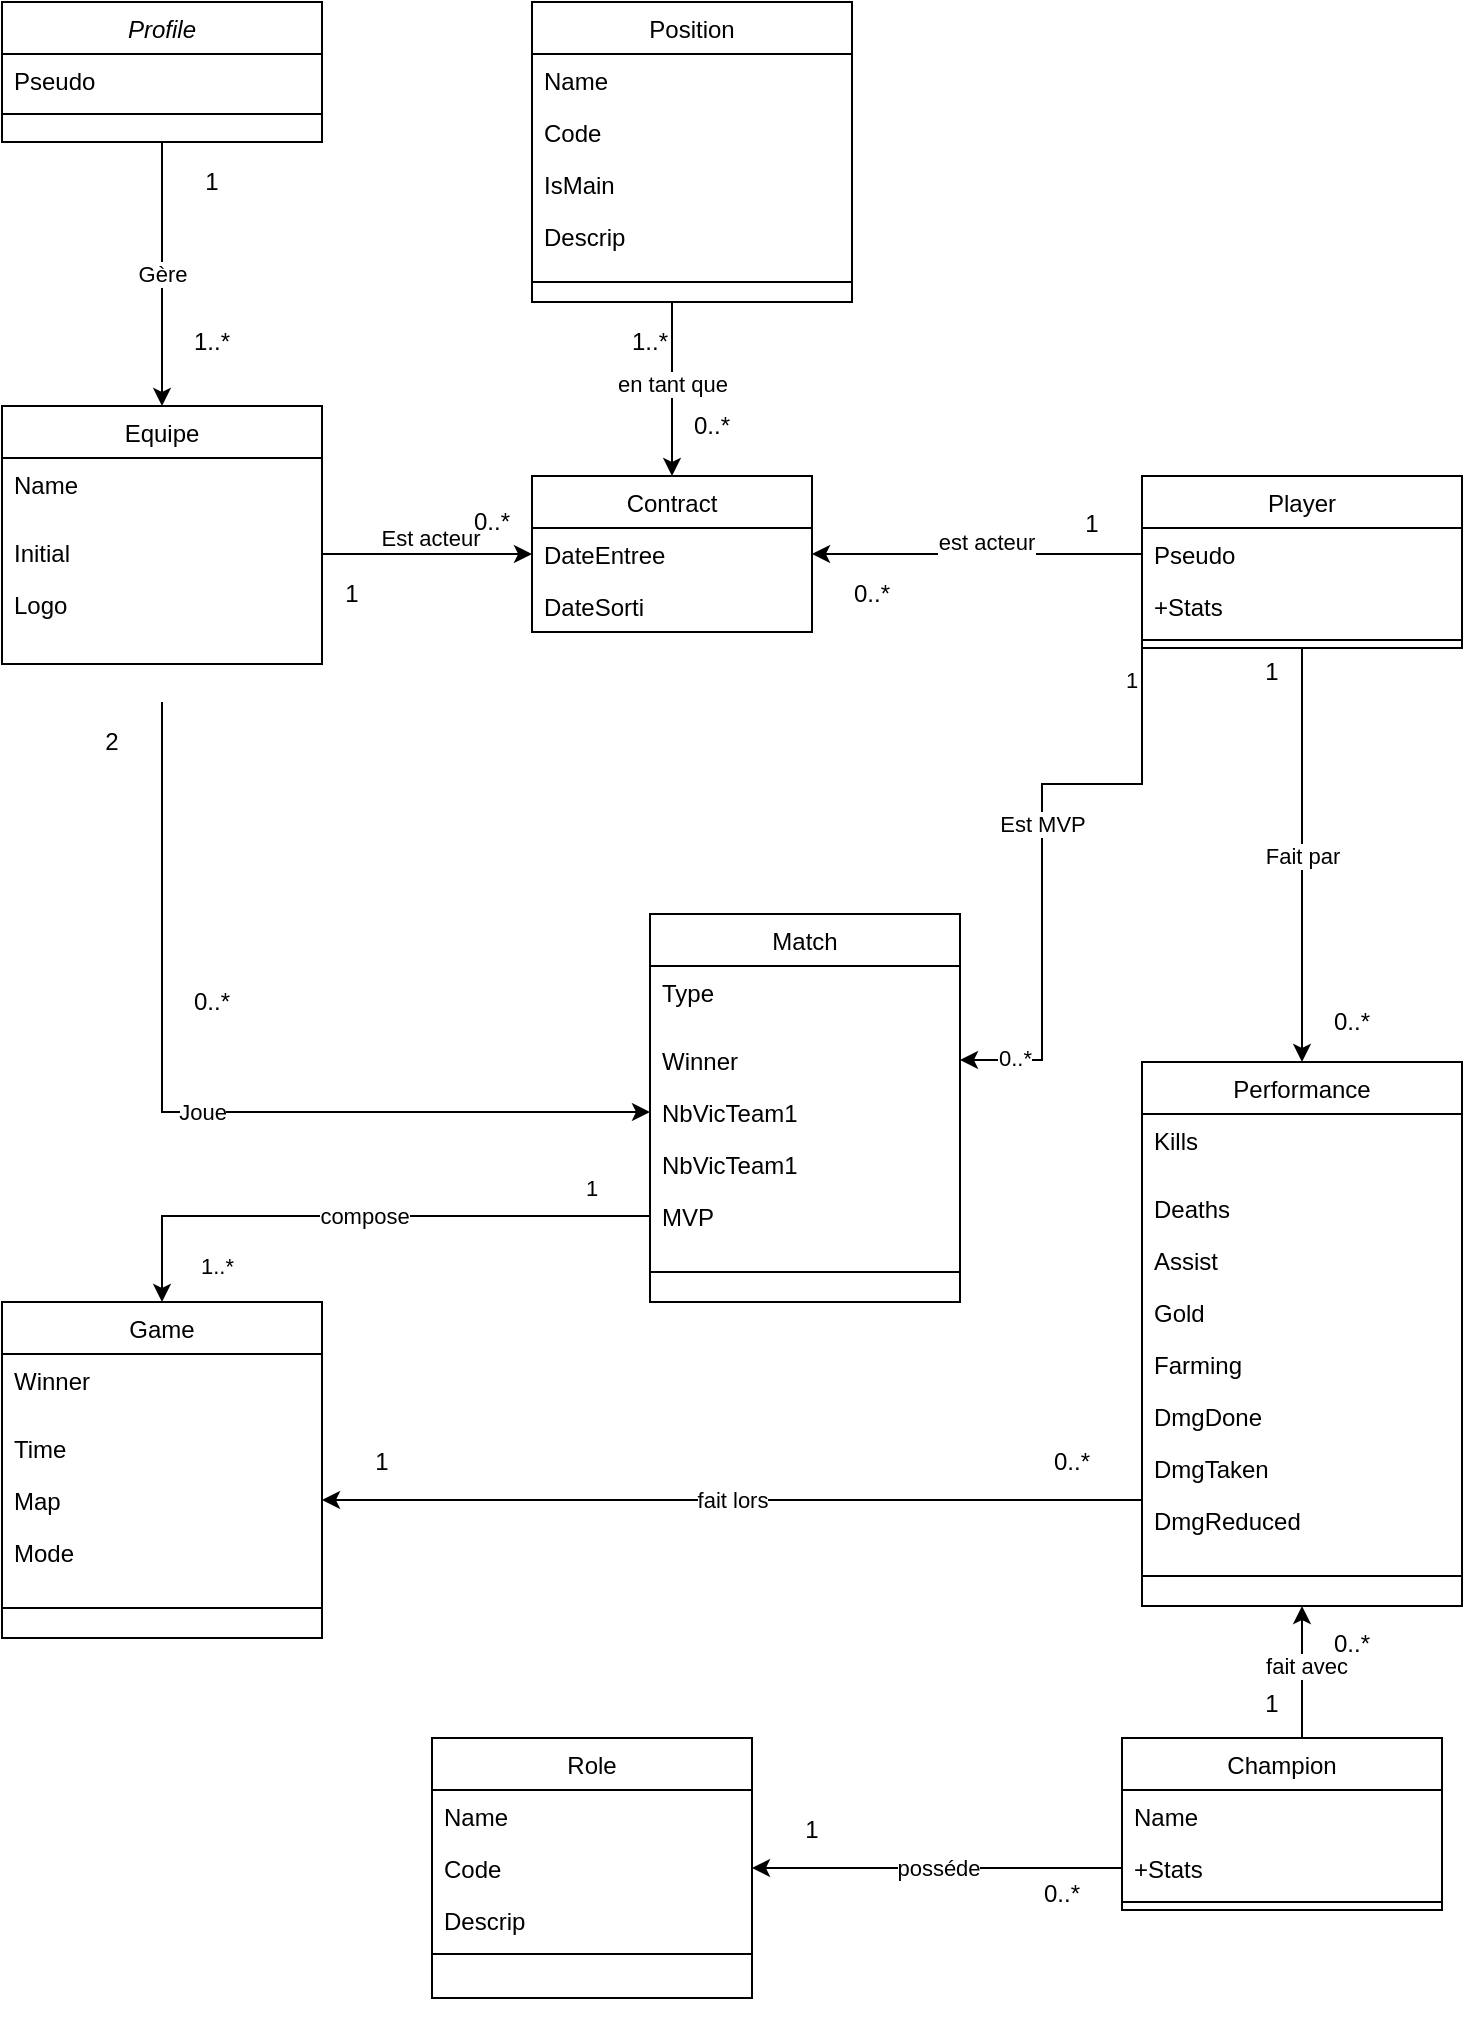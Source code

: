 <mxfile version="15.4.0" type="device"><diagram id="C5RBs43oDa-KdzZeNtuy" name="FirstIdea"><mxGraphModel dx="1022" dy="537" grid="1" gridSize="10" guides="1" tooltips="1" connect="1" arrows="1" fold="1" page="1" pageScale="1" pageWidth="827" pageHeight="1169" math="0" shadow="0"><root><mxCell id="WIyWlLk6GJQsqaUBKTNV-0"/><mxCell id="WIyWlLk6GJQsqaUBKTNV-1" parent="WIyWlLk6GJQsqaUBKTNV-0"/><mxCell id="zkfFHV4jXpPFQw0GAbJ--0" value="Profile" style="swimlane;fontStyle=2;align=center;verticalAlign=top;childLayout=stackLayout;horizontal=1;startSize=26;horizontalStack=0;resizeParent=1;resizeLast=0;collapsible=1;marginBottom=0;rounded=0;shadow=0;strokeWidth=1;" parent="WIyWlLk6GJQsqaUBKTNV-1" vertex="1"><mxGeometry x="70" y="39" width="160" height="70" as="geometry"><mxRectangle x="230" y="140" width="160" height="26" as="alternateBounds"/></mxGeometry></mxCell><mxCell id="zkfFHV4jXpPFQw0GAbJ--1" value="Pseudo" style="text;align=left;verticalAlign=top;spacingLeft=4;spacingRight=4;overflow=hidden;rotatable=0;points=[[0,0.5],[1,0.5]];portConstraint=eastwest;" parent="zkfFHV4jXpPFQw0GAbJ--0" vertex="1"><mxGeometry y="26" width="160" height="26" as="geometry"/></mxCell><mxCell id="zkfFHV4jXpPFQw0GAbJ--4" value="" style="line;html=1;strokeWidth=1;align=left;verticalAlign=middle;spacingTop=-1;spacingLeft=3;spacingRight=3;rotatable=0;labelPosition=right;points=[];portConstraint=eastwest;" parent="zkfFHV4jXpPFQw0GAbJ--0" vertex="1"><mxGeometry y="52" width="160" height="8" as="geometry"/></mxCell><mxCell id="zkfFHV4jXpPFQw0GAbJ--6" value="Champion" style="swimlane;fontStyle=0;align=center;verticalAlign=top;childLayout=stackLayout;horizontal=1;startSize=26;horizontalStack=0;resizeParent=1;resizeLast=0;collapsible=1;marginBottom=0;rounded=0;shadow=0;strokeWidth=1;" parent="WIyWlLk6GJQsqaUBKTNV-1" vertex="1"><mxGeometry x="630" y="907" width="160" height="86" as="geometry"><mxRectangle x="130" y="380" width="160" height="26" as="alternateBounds"/></mxGeometry></mxCell><mxCell id="zkfFHV4jXpPFQw0GAbJ--7" value="Name" style="text;align=left;verticalAlign=top;spacingLeft=4;spacingRight=4;overflow=hidden;rotatable=0;points=[[0,0.5],[1,0.5]];portConstraint=eastwest;" parent="zkfFHV4jXpPFQw0GAbJ--6" vertex="1"><mxGeometry y="26" width="160" height="26" as="geometry"/></mxCell><mxCell id="eixkVbqohiWJV-b5N0fh-57" value="+Stats" style="text;align=left;verticalAlign=top;spacingLeft=4;spacingRight=4;overflow=hidden;rotatable=0;points=[[0,0.5],[1,0.5]];portConstraint=eastwest;rounded=0;shadow=0;html=0;" parent="zkfFHV4jXpPFQw0GAbJ--6" vertex="1"><mxGeometry y="52" width="160" height="26" as="geometry"/></mxCell><mxCell id="zkfFHV4jXpPFQw0GAbJ--9" value="" style="line;html=1;strokeWidth=1;align=left;verticalAlign=middle;spacingTop=-1;spacingLeft=3;spacingRight=3;rotatable=0;labelPosition=right;points=[];portConstraint=eastwest;" parent="zkfFHV4jXpPFQw0GAbJ--6" vertex="1"><mxGeometry y="78" width="160" height="8" as="geometry"/></mxCell><mxCell id="zkfFHV4jXpPFQw0GAbJ--13" value="Player" style="swimlane;fontStyle=0;align=center;verticalAlign=top;childLayout=stackLayout;horizontal=1;startSize=26;horizontalStack=0;resizeParent=1;resizeLast=0;collapsible=1;marginBottom=0;rounded=0;shadow=0;strokeWidth=1;" parent="WIyWlLk6GJQsqaUBKTNV-1" vertex="1"><mxGeometry x="640" y="276" width="160" height="86" as="geometry"><mxRectangle x="340" y="380" width="170" height="26" as="alternateBounds"/></mxGeometry></mxCell><mxCell id="zkfFHV4jXpPFQw0GAbJ--14" value="Pseudo" style="text;align=left;verticalAlign=top;spacingLeft=4;spacingRight=4;overflow=hidden;rotatable=0;points=[[0,0.5],[1,0.5]];portConstraint=eastwest;" parent="zkfFHV4jXpPFQw0GAbJ--13" vertex="1"><mxGeometry y="26" width="160" height="26" as="geometry"/></mxCell><mxCell id="eixkVbqohiWJV-b5N0fh-58" value="+Stats" style="text;align=left;verticalAlign=top;spacingLeft=4;spacingRight=4;overflow=hidden;rotatable=0;points=[[0,0.5],[1,0.5]];portConstraint=eastwest;rounded=0;shadow=0;html=0;" parent="zkfFHV4jXpPFQw0GAbJ--13" vertex="1"><mxGeometry y="52" width="160" height="26" as="geometry"/></mxCell><mxCell id="zkfFHV4jXpPFQw0GAbJ--15" value="" style="line;html=1;strokeWidth=1;align=left;verticalAlign=middle;spacingTop=-1;spacingLeft=3;spacingRight=3;rotatable=0;labelPosition=right;points=[];portConstraint=eastwest;" parent="zkfFHV4jXpPFQw0GAbJ--13" vertex="1"><mxGeometry y="78" width="160" height="8" as="geometry"/></mxCell><mxCell id="zkfFHV4jXpPFQw0GAbJ--17" value="Role" style="swimlane;fontStyle=0;align=center;verticalAlign=top;childLayout=stackLayout;horizontal=1;startSize=26;horizontalStack=0;resizeParent=1;resizeLast=0;collapsible=1;marginBottom=0;rounded=0;shadow=0;strokeWidth=1;" parent="WIyWlLk6GJQsqaUBKTNV-1" vertex="1"><mxGeometry x="285" y="907" width="160" height="130" as="geometry"><mxRectangle x="550" y="140" width="160" height="26" as="alternateBounds"/></mxGeometry></mxCell><mxCell id="zkfFHV4jXpPFQw0GAbJ--18" value="Name" style="text;align=left;verticalAlign=top;spacingLeft=4;spacingRight=4;overflow=hidden;rotatable=0;points=[[0,0.5],[1,0.5]];portConstraint=eastwest;" parent="zkfFHV4jXpPFQw0GAbJ--17" vertex="1"><mxGeometry y="26" width="160" height="26" as="geometry"/></mxCell><mxCell id="zkfFHV4jXpPFQw0GAbJ--19" value="Code" style="text;align=left;verticalAlign=top;spacingLeft=4;spacingRight=4;overflow=hidden;rotatable=0;points=[[0,0.5],[1,0.5]];portConstraint=eastwest;rounded=0;shadow=0;html=0;" parent="zkfFHV4jXpPFQw0GAbJ--17" vertex="1"><mxGeometry y="52" width="160" height="26" as="geometry"/></mxCell><mxCell id="zkfFHV4jXpPFQw0GAbJ--20" value="Descrip" style="text;align=left;verticalAlign=top;spacingLeft=4;spacingRight=4;overflow=hidden;rotatable=0;points=[[0,0.5],[1,0.5]];portConstraint=eastwest;rounded=0;shadow=0;html=0;" parent="zkfFHV4jXpPFQw0GAbJ--17" vertex="1"><mxGeometry y="78" width="160" height="26" as="geometry"/></mxCell><mxCell id="zkfFHV4jXpPFQw0GAbJ--23" value="" style="line;html=1;strokeWidth=1;align=left;verticalAlign=middle;spacingTop=-1;spacingLeft=3;spacingRight=3;rotatable=0;labelPosition=right;points=[];portConstraint=eastwest;" parent="zkfFHV4jXpPFQw0GAbJ--17" vertex="1"><mxGeometry y="104" width="160" height="8" as="geometry"/></mxCell><mxCell id="eixkVbqohiWJV-b5N0fh-0" value="Equipe" style="swimlane;fontStyle=0;align=center;verticalAlign=top;childLayout=stackLayout;horizontal=1;startSize=26;horizontalStack=0;resizeParent=1;resizeLast=0;collapsible=1;marginBottom=0;rounded=0;shadow=0;strokeWidth=1;" parent="WIyWlLk6GJQsqaUBKTNV-1" vertex="1"><mxGeometry x="70" y="241" width="160" height="129" as="geometry"><mxRectangle x="130" y="380" width="160" height="26" as="alternateBounds"/></mxGeometry></mxCell><mxCell id="eixkVbqohiWJV-b5N0fh-1" value="Name&#10;" style="text;align=left;verticalAlign=top;spacingLeft=4;spacingRight=4;overflow=hidden;rotatable=0;points=[[0,0.5],[1,0.5]];portConstraint=eastwest;" parent="eixkVbqohiWJV-b5N0fh-0" vertex="1"><mxGeometry y="26" width="160" height="34" as="geometry"/></mxCell><mxCell id="eixkVbqohiWJV-b5N0fh-3" value="Initial" style="text;align=left;verticalAlign=top;spacingLeft=4;spacingRight=4;overflow=hidden;rotatable=0;points=[[0,0.5],[1,0.5]];portConstraint=eastwest;rounded=0;shadow=0;html=0;" parent="eixkVbqohiWJV-b5N0fh-0" vertex="1"><mxGeometry y="60" width="160" height="26" as="geometry"/></mxCell><mxCell id="eixkVbqohiWJV-b5N0fh-47" value="Logo" style="text;align=left;verticalAlign=top;spacingLeft=4;spacingRight=4;overflow=hidden;rotatable=0;points=[[0,0.5],[1,0.5]];portConstraint=eastwest;rounded=0;shadow=0;html=0;" parent="eixkVbqohiWJV-b5N0fh-0" vertex="1"><mxGeometry y="86" width="160" height="26" as="geometry"/></mxCell><mxCell id="eixkVbqohiWJV-b5N0fh-13" value="Position" style="swimlane;fontStyle=0;align=center;verticalAlign=top;childLayout=stackLayout;horizontal=1;startSize=26;horizontalStack=0;resizeParent=1;resizeLast=0;collapsible=1;marginBottom=0;rounded=0;shadow=0;strokeWidth=1;" parent="WIyWlLk6GJQsqaUBKTNV-1" vertex="1"><mxGeometry x="335" y="39" width="160" height="150" as="geometry"><mxRectangle x="550" y="140" width="160" height="26" as="alternateBounds"/></mxGeometry></mxCell><mxCell id="eixkVbqohiWJV-b5N0fh-14" value="Name" style="text;align=left;verticalAlign=top;spacingLeft=4;spacingRight=4;overflow=hidden;rotatable=0;points=[[0,0.5],[1,0.5]];portConstraint=eastwest;" parent="eixkVbqohiWJV-b5N0fh-13" vertex="1"><mxGeometry y="26" width="160" height="26" as="geometry"/></mxCell><mxCell id="eixkVbqohiWJV-b5N0fh-15" value="Code" style="text;align=left;verticalAlign=top;spacingLeft=4;spacingRight=4;overflow=hidden;rotatable=0;points=[[0,0.5],[1,0.5]];portConstraint=eastwest;rounded=0;shadow=0;html=0;" parent="eixkVbqohiWJV-b5N0fh-13" vertex="1"><mxGeometry y="52" width="160" height="26" as="geometry"/></mxCell><mxCell id="eixkVbqohiWJV-b5N0fh-18" value="IsMain&#10;" style="text;align=left;verticalAlign=top;spacingLeft=4;spacingRight=4;overflow=hidden;rotatable=0;points=[[0,0.5],[1,0.5]];portConstraint=eastwest;rounded=0;shadow=0;html=0;" parent="eixkVbqohiWJV-b5N0fh-13" vertex="1"><mxGeometry y="78" width="160" height="26" as="geometry"/></mxCell><mxCell id="eixkVbqohiWJV-b5N0fh-16" value="Descrip" style="text;align=left;verticalAlign=top;spacingLeft=4;spacingRight=4;overflow=hidden;rotatable=0;points=[[0,0.5],[1,0.5]];portConstraint=eastwest;rounded=0;shadow=0;html=0;" parent="eixkVbqohiWJV-b5N0fh-13" vertex="1"><mxGeometry y="104" width="160" height="26" as="geometry"/></mxCell><mxCell id="eixkVbqohiWJV-b5N0fh-17" value="" style="line;html=1;strokeWidth=1;align=left;verticalAlign=middle;spacingTop=-1;spacingLeft=3;spacingRight=3;rotatable=0;labelPosition=right;points=[];portConstraint=eastwest;" parent="eixkVbqohiWJV-b5N0fh-13" vertex="1"><mxGeometry y="130" width="160" height="20" as="geometry"/></mxCell><mxCell id="eixkVbqohiWJV-b5N0fh-19" value="Game" style="swimlane;fontStyle=0;align=center;verticalAlign=top;childLayout=stackLayout;horizontal=1;startSize=26;horizontalStack=0;resizeParent=1;resizeLast=0;collapsible=1;marginBottom=0;rounded=0;shadow=0;strokeWidth=1;" parent="WIyWlLk6GJQsqaUBKTNV-1" vertex="1"><mxGeometry x="70" y="689" width="160" height="168" as="geometry"><mxRectangle x="130" y="380" width="160" height="26" as="alternateBounds"/></mxGeometry></mxCell><mxCell id="eixkVbqohiWJV-b5N0fh-20" value="Winner" style="text;align=left;verticalAlign=top;spacingLeft=4;spacingRight=4;overflow=hidden;rotatable=0;points=[[0,0.5],[1,0.5]];portConstraint=eastwest;" parent="eixkVbqohiWJV-b5N0fh-19" vertex="1"><mxGeometry y="26" width="160" height="34" as="geometry"/></mxCell><mxCell id="eixkVbqohiWJV-b5N0fh-21" value="Time" style="text;align=left;verticalAlign=top;spacingLeft=4;spacingRight=4;overflow=hidden;rotatable=0;points=[[0,0.5],[1,0.5]];portConstraint=eastwest;rounded=0;shadow=0;html=0;" parent="eixkVbqohiWJV-b5N0fh-19" vertex="1"><mxGeometry y="60" width="160" height="26" as="geometry"/></mxCell><mxCell id="eixkVbqohiWJV-b5N0fh-52" value="Map" style="text;align=left;verticalAlign=top;spacingLeft=4;spacingRight=4;overflow=hidden;rotatable=0;points=[[0,0.5],[1,0.5]];portConstraint=eastwest;rounded=0;shadow=0;html=0;" parent="eixkVbqohiWJV-b5N0fh-19" vertex="1"><mxGeometry y="86" width="160" height="26" as="geometry"/></mxCell><mxCell id="eixkVbqohiWJV-b5N0fh-53" value="Mode" style="text;align=left;verticalAlign=top;spacingLeft=4;spacingRight=4;overflow=hidden;rotatable=0;points=[[0,0.5],[1,0.5]];portConstraint=eastwest;rounded=0;shadow=0;html=0;" parent="eixkVbqohiWJV-b5N0fh-19" vertex="1"><mxGeometry y="112" width="160" height="26" as="geometry"/></mxCell><mxCell id="eixkVbqohiWJV-b5N0fh-22" value="" style="line;html=1;strokeWidth=1;align=left;verticalAlign=middle;spacingTop=-1;spacingLeft=3;spacingRight=3;rotatable=0;labelPosition=right;points=[];portConstraint=eastwest;" parent="eixkVbqohiWJV-b5N0fh-19" vertex="1"><mxGeometry y="138" width="160" height="30" as="geometry"/></mxCell><mxCell id="eixkVbqohiWJV-b5N0fh-26" value="Performance" style="swimlane;fontStyle=0;align=center;verticalAlign=top;childLayout=stackLayout;horizontal=1;startSize=26;horizontalStack=0;resizeParent=1;resizeLast=0;collapsible=1;marginBottom=0;rounded=0;shadow=0;strokeWidth=1;" parent="WIyWlLk6GJQsqaUBKTNV-1" vertex="1"><mxGeometry x="640" y="569" width="160" height="272" as="geometry"><mxRectangle x="130" y="380" width="160" height="26" as="alternateBounds"/></mxGeometry></mxCell><mxCell id="eixkVbqohiWJV-b5N0fh-27" value="Kills" style="text;align=left;verticalAlign=top;spacingLeft=4;spacingRight=4;overflow=hidden;rotatable=0;points=[[0,0.5],[1,0.5]];portConstraint=eastwest;" parent="eixkVbqohiWJV-b5N0fh-26" vertex="1"><mxGeometry y="26" width="160" height="34" as="geometry"/></mxCell><mxCell id="eixkVbqohiWJV-b5N0fh-28" value="Deaths" style="text;align=left;verticalAlign=top;spacingLeft=4;spacingRight=4;overflow=hidden;rotatable=0;points=[[0,0.5],[1,0.5]];portConstraint=eastwest;rounded=0;shadow=0;html=0;" parent="eixkVbqohiWJV-b5N0fh-26" vertex="1"><mxGeometry y="60" width="160" height="26" as="geometry"/></mxCell><mxCell id="eixkVbqohiWJV-b5N0fh-49" value="Assist" style="text;align=left;verticalAlign=top;spacingLeft=4;spacingRight=4;overflow=hidden;rotatable=0;points=[[0,0.5],[1,0.5]];portConstraint=eastwest;rounded=0;shadow=0;html=0;" parent="eixkVbqohiWJV-b5N0fh-26" vertex="1"><mxGeometry y="86" width="160" height="26" as="geometry"/></mxCell><mxCell id="eixkVbqohiWJV-b5N0fh-50" value="Gold" style="text;align=left;verticalAlign=top;spacingLeft=4;spacingRight=4;overflow=hidden;rotatable=0;points=[[0,0.5],[1,0.5]];portConstraint=eastwest;rounded=0;shadow=0;html=0;" parent="eixkVbqohiWJV-b5N0fh-26" vertex="1"><mxGeometry y="112" width="160" height="26" as="geometry"/></mxCell><mxCell id="eixkVbqohiWJV-b5N0fh-51" value="Farming" style="text;align=left;verticalAlign=top;spacingLeft=4;spacingRight=4;overflow=hidden;rotatable=0;points=[[0,0.5],[1,0.5]];portConstraint=eastwest;rounded=0;shadow=0;html=0;" parent="eixkVbqohiWJV-b5N0fh-26" vertex="1"><mxGeometry y="138" width="160" height="26" as="geometry"/></mxCell><mxCell id="eixkVbqohiWJV-b5N0fh-54" value="DmgDone" style="text;align=left;verticalAlign=top;spacingLeft=4;spacingRight=4;overflow=hidden;rotatable=0;points=[[0,0.5],[1,0.5]];portConstraint=eastwest;rounded=0;shadow=0;html=0;" parent="eixkVbqohiWJV-b5N0fh-26" vertex="1"><mxGeometry y="164" width="160" height="26" as="geometry"/></mxCell><mxCell id="eixkVbqohiWJV-b5N0fh-55" value="DmgTaken" style="text;align=left;verticalAlign=top;spacingLeft=4;spacingRight=4;overflow=hidden;rotatable=0;points=[[0,0.5],[1,0.5]];portConstraint=eastwest;rounded=0;shadow=0;html=0;" parent="eixkVbqohiWJV-b5N0fh-26" vertex="1"><mxGeometry y="190" width="160" height="26" as="geometry"/></mxCell><mxCell id="eixkVbqohiWJV-b5N0fh-56" value="DmgReduced&#10;" style="text;align=left;verticalAlign=top;spacingLeft=4;spacingRight=4;overflow=hidden;rotatable=0;points=[[0,0.5],[1,0.5]];portConstraint=eastwest;rounded=0;shadow=0;html=0;" parent="eixkVbqohiWJV-b5N0fh-26" vertex="1"><mxGeometry y="216" width="160" height="26" as="geometry"/></mxCell><mxCell id="eixkVbqohiWJV-b5N0fh-29" value="" style="line;html=1;strokeWidth=1;align=left;verticalAlign=middle;spacingTop=-1;spacingLeft=3;spacingRight=3;rotatable=0;labelPosition=right;points=[];portConstraint=eastwest;" parent="eixkVbqohiWJV-b5N0fh-26" vertex="1"><mxGeometry y="242" width="160" height="30" as="geometry"/></mxCell><mxCell id="eixkVbqohiWJV-b5N0fh-74" value="Contract" style="swimlane;fontStyle=0;childLayout=stackLayout;horizontal=1;startSize=26;fillColor=none;horizontalStack=0;resizeParent=1;resizeParentMax=0;resizeLast=0;collapsible=1;marginBottom=0;" parent="WIyWlLk6GJQsqaUBKTNV-1" vertex="1"><mxGeometry x="335" y="276" width="140" height="78" as="geometry"/></mxCell><mxCell id="eixkVbqohiWJV-b5N0fh-75" value="DateEntree" style="text;strokeColor=none;fillColor=none;align=left;verticalAlign=top;spacingLeft=4;spacingRight=4;overflow=hidden;rotatable=0;points=[[0,0.5],[1,0.5]];portConstraint=eastwest;" parent="eixkVbqohiWJV-b5N0fh-74" vertex="1"><mxGeometry y="26" width="140" height="26" as="geometry"/></mxCell><mxCell id="eixkVbqohiWJV-b5N0fh-77" value="DateSorti" style="text;strokeColor=none;fillColor=none;align=left;verticalAlign=top;spacingLeft=4;spacingRight=4;overflow=hidden;rotatable=0;points=[[0,0.5],[1,0.5]];portConstraint=eastwest;" parent="eixkVbqohiWJV-b5N0fh-74" vertex="1"><mxGeometry y="52" width="140" height="26" as="geometry"/></mxCell><mxCell id="eixkVbqohiWJV-b5N0fh-92" value="" style="group" parent="WIyWlLk6GJQsqaUBKTNV-1" vertex="1" connectable="0"><mxGeometry x="635" y="850" width="125" height="20" as="geometry"/></mxCell><mxCell id="eixkVbqohiWJV-b5N0fh-66" value="0..*" style="text;html=1;strokeColor=none;fillColor=none;align=center;verticalAlign=middle;whiteSpace=wrap;rounded=0;" parent="eixkVbqohiWJV-b5N0fh-92" vertex="1"><mxGeometry x="95" width="30" height="20" as="geometry"/></mxCell><mxCell id="eixkVbqohiWJV-b5N0fh-96" value="" style="group" parent="WIyWlLk6GJQsqaUBKTNV-1" vertex="1" connectable="0"><mxGeometry x="150" y="389" width="40" height="90" as="geometry"/></mxCell><mxCell id="eixkVbqohiWJV-b5N0fh-40" value="" style="endArrow=classic;html=1;rounded=0;edgeStyle=orthogonalEdgeStyle;entryX=0;entryY=0.5;entryDx=0;entryDy=0;" parent="eixkVbqohiWJV-b5N0fh-96" target="eixkVbqohiWJV-b5N0fh-108" edge="1"><mxGeometry relative="1" as="geometry"><mxPoint as="sourcePoint"/><mxPoint x="200" y="201" as="targetPoint"/><Array as="points"><mxPoint y="205"/></Array></mxGeometry></mxCell><mxCell id="eixkVbqohiWJV-b5N0fh-41" value="Joue" style="edgeLabel;resizable=0;html=1;align=center;verticalAlign=middle;" parent="eixkVbqohiWJV-b5N0fh-40" connectable="0" vertex="1"><mxGeometry relative="1" as="geometry"/></mxCell><mxCell id="eixkVbqohiWJV-b5N0fh-97" value="" style="group" parent="WIyWlLk6GJQsqaUBKTNV-1" vertex="1" connectable="0"><mxGeometry x="230" y="315" width="100" height="30" as="geometry"/></mxCell><mxCell id="eixkVbqohiWJV-b5N0fh-102" value="" style="group" parent="eixkVbqohiWJV-b5N0fh-97" vertex="1" connectable="0"><mxGeometry y="-8" width="54" height="38" as="geometry"/></mxCell><mxCell id="eixkVbqohiWJV-b5N0fh-80" value="" style="endArrow=classic;html=1;rounded=0;edgeStyle=orthogonalEdgeStyle;exitX=1;exitY=0.5;exitDx=0;exitDy=0;entryX=0;entryY=0.5;entryDx=0;entryDy=0;" parent="eixkVbqohiWJV-b5N0fh-102" source="eixkVbqohiWJV-b5N0fh-3" target="eixkVbqohiWJV-b5N0fh-75" edge="1"><mxGeometry relative="1" as="geometry"><mxPoint x="60" y="-8" as="sourcePoint"/><mxPoint x="100" y="32" as="targetPoint"/><Array as="points"><mxPoint y="8"/></Array></mxGeometry></mxCell><mxCell id="eixkVbqohiWJV-b5N0fh-84" value="1" style="text;html=1;strokeColor=none;fillColor=none;align=center;verticalAlign=middle;whiteSpace=wrap;rounded=0;" parent="eixkVbqohiWJV-b5N0fh-102" vertex="1"><mxGeometry y="18" width="30" height="20" as="geometry"/></mxCell><mxCell id="eixkVbqohiWJV-b5N0fh-88" value="Est acteur" style="edgeLabel;resizable=0;html=1;align=center;verticalAlign=middle;" parent="eixkVbqohiWJV-b5N0fh-102" connectable="0" vertex="1"><mxGeometry x="40" y="2" as="geometry"><mxPoint x="14" y="-2" as="offset"/></mxGeometry></mxCell><mxCell id="eixkVbqohiWJV-b5N0fh-90" value="0..*&lt;br&gt;" style="text;html=1;strokeColor=none;fillColor=none;align=center;verticalAlign=middle;whiteSpace=wrap;rounded=0;" parent="WIyWlLk6GJQsqaUBKTNV-1" vertex="1"><mxGeometry x="300" y="289" width="30" height="20" as="geometry"/></mxCell><mxCell id="eixkVbqohiWJV-b5N0fh-99" value="" style="group" parent="WIyWlLk6GJQsqaUBKTNV-1" vertex="1" connectable="0"><mxGeometry x="379" y="189" width="61" height="72" as="geometry"/></mxCell><mxCell id="eixkVbqohiWJV-b5N0fh-32" value="" style="endArrow=classic;html=1;rounded=0;edgeStyle=orthogonalEdgeStyle;entryX=0.5;entryY=0;entryDx=0;entryDy=0;" parent="eixkVbqohiWJV-b5N0fh-99" target="eixkVbqohiWJV-b5N0fh-74" edge="1"><mxGeometry relative="1" as="geometry"><mxPoint x="71" as="sourcePoint"/><mxPoint x="36" y="60" as="targetPoint"/><Array as="points"><mxPoint x="26"/></Array></mxGeometry></mxCell><mxCell id="eixkVbqohiWJV-b5N0fh-72" value="1..*" style="text;html=1;strokeColor=none;fillColor=none;align=center;verticalAlign=middle;whiteSpace=wrap;rounded=0;" parent="eixkVbqohiWJV-b5N0fh-99" vertex="1"><mxGeometry y="10" width="30" height="20" as="geometry"/></mxCell><mxCell id="eixkVbqohiWJV-b5N0fh-83" value="0..*" style="text;html=1;strokeColor=none;fillColor=none;align=center;verticalAlign=middle;whiteSpace=wrap;rounded=0;" parent="eixkVbqohiWJV-b5N0fh-99" vertex="1"><mxGeometry x="31" y="52" width="30" height="20" as="geometry"/></mxCell><mxCell id="eixkVbqohiWJV-b5N0fh-87" value="en tant que" style="edgeLabel;resizable=0;html=1;align=center;verticalAlign=middle;" parent="eixkVbqohiWJV-b5N0fh-99" connectable="0" vertex="1"><mxGeometry x="-219" y="-4" as="geometry"><mxPoint x="245" y="45" as="offset"/></mxGeometry></mxCell><mxCell id="eixkVbqohiWJV-b5N0fh-100" value="" style="group" parent="WIyWlLk6GJQsqaUBKTNV-1" vertex="1" connectable="0"><mxGeometry x="160" y="119" width="30" height="100" as="geometry"/></mxCell><mxCell id="eixkVbqohiWJV-b5N0fh-11" value="" style="endArrow=classic;html=1;rounded=0;edgeStyle=orthogonalEdgeStyle;exitX=0.5;exitY=1;exitDx=0;exitDy=0;entryX=0.5;entryY=0;entryDx=0;entryDy=0;" parent="eixkVbqohiWJV-b5N0fh-100" source="zkfFHV4jXpPFQw0GAbJ--0" target="eixkVbqohiWJV-b5N0fh-0" edge="1"><mxGeometry relative="1" as="geometry"><mxPoint x="119.4" y="38.7" as="sourcePoint"/><mxPoint x="-49.96" y="40.028" as="targetPoint"/></mxGeometry></mxCell><mxCell id="eixkVbqohiWJV-b5N0fh-12" value="Gère" style="edgeLabel;resizable=0;html=1;align=center;verticalAlign=middle;" parent="eixkVbqohiWJV-b5N0fh-11" connectable="0" vertex="1"><mxGeometry relative="1" as="geometry"/></mxCell><mxCell id="eixkVbqohiWJV-b5N0fh-70" value="1..*" style="text;html=1;strokeColor=none;fillColor=none;align=center;verticalAlign=middle;whiteSpace=wrap;rounded=0;" parent="eixkVbqohiWJV-b5N0fh-100" vertex="1"><mxGeometry y="80" width="30" height="20" as="geometry"/></mxCell><mxCell id="eixkVbqohiWJV-b5N0fh-71" value="1" style="text;html=1;strokeColor=none;fillColor=none;align=center;verticalAlign=middle;whiteSpace=wrap;rounded=0;" parent="eixkVbqohiWJV-b5N0fh-100" vertex="1"><mxGeometry width="30" height="20" as="geometry"/></mxCell><mxCell id="eixkVbqohiWJV-b5N0fh-67" value="0..*" style="text;html=1;strokeColor=none;fillColor=none;align=center;verticalAlign=middle;whiteSpace=wrap;rounded=0;" parent="WIyWlLk6GJQsqaUBKTNV-1" vertex="1"><mxGeometry x="160" y="529" width="30" height="20" as="geometry"/></mxCell><mxCell id="eixkVbqohiWJV-b5N0fh-44" value="" style="html=1;rounded=0;exitX=0;exitY=0.115;exitDx=0;exitDy=0;entryX=1;entryY=0.5;entryDx=0;entryDy=0;exitPerimeter=0;" parent="WIyWlLk6GJQsqaUBKTNV-1" source="eixkVbqohiWJV-b5N0fh-56" target="eixkVbqohiWJV-b5N0fh-52" edge="1"><mxGeometry relative="1" as="geometry"><mxPoint x="241.28" y="544.49" as="sourcePoint"/><mxPoint x="540" y="531.5" as="targetPoint"/></mxGeometry></mxCell><mxCell id="eixkVbqohiWJV-b5N0fh-45" value="fait lors" style="edgeLabel;resizable=0;html=1;align=center;verticalAlign=middle;" parent="eixkVbqohiWJV-b5N0fh-44" connectable="0" vertex="1"><mxGeometry relative="1" as="geometry"/></mxCell><mxCell id="eixkVbqohiWJV-b5N0fh-61" value="0..*" style="text;html=1;strokeColor=none;fillColor=none;align=center;verticalAlign=middle;whiteSpace=wrap;rounded=0;" parent="WIyWlLk6GJQsqaUBKTNV-1" vertex="1"><mxGeometry x="590" y="759" width="30" height="20" as="geometry"/></mxCell><mxCell id="eixkVbqohiWJV-b5N0fh-68" value="2" style="text;html=1;strokeColor=none;fillColor=none;align=center;verticalAlign=middle;whiteSpace=wrap;rounded=0;" parent="WIyWlLk6GJQsqaUBKTNV-1" vertex="1"><mxGeometry x="110" y="399" width="30" height="20" as="geometry"/></mxCell><mxCell id="eixkVbqohiWJV-b5N0fh-65" value="1" style="text;html=1;strokeColor=none;fillColor=none;align=center;verticalAlign=middle;whiteSpace=wrap;rounded=0;" parent="WIyWlLk6GJQsqaUBKTNV-1" vertex="1"><mxGeometry x="245" y="759" width="30" height="20" as="geometry"/></mxCell><mxCell id="eixkVbqohiWJV-b5N0fh-143" value="" style="endArrow=classic;html=1;rounded=0;exitX=0;exitY=0.5;exitDx=0;exitDy=0;entryX=1;entryY=0.5;entryDx=0;entryDy=0;" parent="WIyWlLk6GJQsqaUBKTNV-1" source="eixkVbqohiWJV-b5N0fh-58" target="eixkVbqohiWJV-b5N0fh-106" edge="1"><mxGeometry relative="1" as="geometry"><mxPoint x="310" y="489" as="sourcePoint"/><mxPoint x="470" y="489" as="targetPoint"/><Array as="points"><mxPoint x="640" y="430"/><mxPoint x="590" y="430"/><mxPoint x="590" y="568"/></Array></mxGeometry></mxCell><mxCell id="eixkVbqohiWJV-b5N0fh-144" value="Est MVP" style="edgeLabel;resizable=0;html=1;align=center;verticalAlign=middle;" parent="eixkVbqohiWJV-b5N0fh-143" connectable="0" vertex="1"><mxGeometry relative="1" as="geometry"/></mxCell><mxCell id="eixkVbqohiWJV-b5N0fh-145" value="1" style="edgeLabel;resizable=0;html=1;align=left;verticalAlign=bottom;" parent="eixkVbqohiWJV-b5N0fh-143" connectable="0" vertex="1"><mxGeometry x="-1" relative="1" as="geometry"><mxPoint x="-10" y="45" as="offset"/></mxGeometry></mxCell><mxCell id="eixkVbqohiWJV-b5N0fh-146" value="0..*" style="edgeLabel;resizable=0;html=1;align=right;verticalAlign=bottom;" parent="eixkVbqohiWJV-b5N0fh-143" connectable="0" vertex="1"><mxGeometry x="1" relative="1" as="geometry"><mxPoint x="36" y="7" as="offset"/></mxGeometry></mxCell><mxCell id="eixkVbqohiWJV-b5N0fh-147" value="" style="endArrow=classic;html=1;rounded=0;entryX=0.5;entryY=0;entryDx=0;entryDy=0;exitX=0;exitY=0.5;exitDx=0;exitDy=0;" parent="WIyWlLk6GJQsqaUBKTNV-1" source="eixkVbqohiWJV-b5N0fh-127" target="eixkVbqohiWJV-b5N0fh-19" edge="1"><mxGeometry relative="1" as="geometry"><mxPoint x="262.5" y="589" as="sourcePoint"/><mxPoint x="30" y="747" as="targetPoint"/><Array as="points"><mxPoint x="150" y="646"/></Array></mxGeometry></mxCell><mxCell id="eixkVbqohiWJV-b5N0fh-148" value="compose" style="edgeLabel;resizable=0;html=1;align=center;verticalAlign=middle;" parent="eixkVbqohiWJV-b5N0fh-147" connectable="0" vertex="1"><mxGeometry relative="1" as="geometry"/></mxCell><mxCell id="eixkVbqohiWJV-b5N0fh-149" value="1" style="edgeLabel;resizable=0;html=1;align=left;verticalAlign=bottom;" parent="eixkVbqohiWJV-b5N0fh-147" connectable="0" vertex="1"><mxGeometry x="-1" relative="1" as="geometry"><mxPoint x="-34" y="-6" as="offset"/></mxGeometry></mxCell><mxCell id="eixkVbqohiWJV-b5N0fh-150" value="1..*" style="edgeLabel;resizable=0;html=1;align=right;verticalAlign=bottom;" parent="eixkVbqohiWJV-b5N0fh-147" connectable="0" vertex="1"><mxGeometry x="1" relative="1" as="geometry"><mxPoint x="36" y="-10" as="offset"/></mxGeometry></mxCell><mxCell id="eixkVbqohiWJV-b5N0fh-64" value="1" style="text;html=1;strokeColor=none;fillColor=none;align=center;verticalAlign=middle;whiteSpace=wrap;rounded=0;" parent="WIyWlLk6GJQsqaUBKTNV-1" vertex="1"><mxGeometry x="690" y="880" width="30" height="20" as="geometry"/></mxCell><mxCell id="eixkVbqohiWJV-b5N0fh-46" style="edgeStyle=orthogonalEdgeStyle;rounded=0;orthogonalLoop=1;jettySize=auto;html=1;exitX=0.5;exitY=0;exitDx=0;exitDy=0;" parent="WIyWlLk6GJQsqaUBKTNV-1" source="zkfFHV4jXpPFQw0GAbJ--6" target="eixkVbqohiWJV-b5N0fh-29" edge="1"><mxGeometry relative="1" as="geometry"><mxPoint x="630" y="879" as="sourcePoint"/><Array as="points"><mxPoint x="720" y="869"/><mxPoint x="720" y="869"/></Array></mxGeometry></mxCell><mxCell id="eixkVbqohiWJV-b5N0fh-151" value="" style="group" parent="WIyWlLk6GJQsqaUBKTNV-1" vertex="1" connectable="0"><mxGeometry x="460" y="857" width="160" height="192" as="geometry"/></mxCell><mxCell id="eixkVbqohiWJV-b5N0fh-8" value="" style="endArrow=classic;html=1;rounded=0;edgeStyle=orthogonalEdgeStyle;entryX=1;entryY=0.5;entryDx=0;entryDy=0;exitX=0;exitY=0.5;exitDx=0;exitDy=0;" parent="eixkVbqohiWJV-b5N0fh-151" source="eixkVbqohiWJV-b5N0fh-57" target="zkfFHV4jXpPFQw0GAbJ--19" edge="1"><mxGeometry relative="1" as="geometry"><mxPoint x="247" y="-263" as="sourcePoint"/><mxPoint x="220" y="-297.5" as="targetPoint"/><Array as="points"><mxPoint x="160" y="115"/></Array></mxGeometry></mxCell><mxCell id="eixkVbqohiWJV-b5N0fh-9" value="posséde" style="edgeLabel;resizable=0;html=1;align=center;verticalAlign=middle;" parent="eixkVbqohiWJV-b5N0fh-8" connectable="0" vertex="1"><mxGeometry relative="1" as="geometry"/></mxCell><mxCell id="eixkVbqohiWJV-b5N0fh-62" value="1" style="text;html=1;strokeColor=none;fillColor=none;align=center;verticalAlign=middle;whiteSpace=wrap;rounded=0;" parent="eixkVbqohiWJV-b5N0fh-151" vertex="1"><mxGeometry y="86" width="30" height="20" as="geometry"/></mxCell><mxCell id="eixkVbqohiWJV-b5N0fh-95" value="" style="group" parent="eixkVbqohiWJV-b5N0fh-151" vertex="1" connectable="0"><mxGeometry x="115" y="118" width="40" height="28" as="geometry"/></mxCell><mxCell id="eixkVbqohiWJV-b5N0fh-63" value="0..*" style="text;html=1;strokeColor=none;fillColor=none;align=center;verticalAlign=middle;whiteSpace=wrap;rounded=0;" parent="eixkVbqohiWJV-b5N0fh-95" vertex="1"><mxGeometry x="10" width="30" height="20" as="geometry"/></mxCell><mxCell id="eixkVbqohiWJV-b5N0fh-104" value="Match" style="swimlane;fontStyle=0;align=center;verticalAlign=top;childLayout=stackLayout;horizontal=1;startSize=26;horizontalStack=0;resizeParent=1;resizeLast=0;collapsible=1;marginBottom=0;rounded=0;shadow=0;strokeWidth=1;" parent="WIyWlLk6GJQsqaUBKTNV-1" vertex="1"><mxGeometry x="394" y="495" width="155" height="194" as="geometry"><mxRectangle x="130" y="380" width="160" height="26" as="alternateBounds"/></mxGeometry></mxCell><mxCell id="eixkVbqohiWJV-b5N0fh-105" value="Type" style="text;align=left;verticalAlign=top;spacingLeft=4;spacingRight=4;overflow=hidden;rotatable=0;points=[[0,0.5],[1,0.5]];portConstraint=eastwest;" parent="eixkVbqohiWJV-b5N0fh-104" vertex="1"><mxGeometry y="26" width="155" height="34" as="geometry"/></mxCell><mxCell id="eixkVbqohiWJV-b5N0fh-106" value="Winner" style="text;align=left;verticalAlign=top;spacingLeft=4;spacingRight=4;overflow=hidden;rotatable=0;points=[[0,0.5],[1,0.5]];portConstraint=eastwest;rounded=0;shadow=0;html=0;" parent="eixkVbqohiWJV-b5N0fh-104" vertex="1"><mxGeometry y="60" width="155" height="26" as="geometry"/></mxCell><mxCell id="eixkVbqohiWJV-b5N0fh-108" value="NbVicTeam1" style="text;align=left;verticalAlign=top;spacingLeft=4;spacingRight=4;overflow=hidden;rotatable=0;points=[[0,0.5],[1,0.5]];portConstraint=eastwest;rounded=0;shadow=0;html=0;" parent="eixkVbqohiWJV-b5N0fh-104" vertex="1"><mxGeometry y="86" width="155" height="26" as="geometry"/></mxCell><mxCell id="eixkVbqohiWJV-b5N0fh-114" value="NbVicTeam1" style="text;align=left;verticalAlign=top;spacingLeft=4;spacingRight=4;overflow=hidden;rotatable=0;points=[[0,0.5],[1,0.5]];portConstraint=eastwest;rounded=0;shadow=0;html=0;" parent="eixkVbqohiWJV-b5N0fh-104" vertex="1"><mxGeometry y="112" width="155" height="26" as="geometry"/></mxCell><mxCell id="eixkVbqohiWJV-b5N0fh-127" value="MVP" style="text;align=left;verticalAlign=top;spacingLeft=4;spacingRight=4;overflow=hidden;rotatable=0;points=[[0,0.5],[1,0.5]];portConstraint=eastwest;rounded=0;shadow=0;html=0;" parent="eixkVbqohiWJV-b5N0fh-104" vertex="1"><mxGeometry y="138" width="155" height="26" as="geometry"/></mxCell><mxCell id="eixkVbqohiWJV-b5N0fh-113" value="" style="line;html=1;strokeWidth=1;align=left;verticalAlign=middle;spacingTop=-1;spacingLeft=3;spacingRight=3;rotatable=0;labelPosition=right;points=[];portConstraint=eastwest;" parent="eixkVbqohiWJV-b5N0fh-104" vertex="1"><mxGeometry y="164" width="155" height="30" as="geometry"/></mxCell><mxCell id="eixkVbqohiWJV-b5N0fh-154" value="" style="group" parent="WIyWlLk6GJQsqaUBKTNV-1" vertex="1" connectable="0"><mxGeometry x="490" y="269" width="130" height="76" as="geometry"/></mxCell><mxCell id="eixkVbqohiWJV-b5N0fh-98" value="" style="group" parent="eixkVbqohiWJV-b5N0fh-154" vertex="1" connectable="0"><mxGeometry x="20" width="110" height="76" as="geometry"/></mxCell><mxCell id="eixkVbqohiWJV-b5N0fh-35" value="" style="endArrow=classic;html=1;rounded=0;edgeStyle=orthogonalEdgeStyle;exitX=0;exitY=0.5;exitDx=0;exitDy=0;entryX=1;entryY=0.5;entryDx=0;entryDy=0;" parent="eixkVbqohiWJV-b5N0fh-98" source="zkfFHV4jXpPFQw0GAbJ--14" target="eixkVbqohiWJV-b5N0fh-75" edge="1"><mxGeometry relative="1" as="geometry"><mxPoint x="-120" y="-70" as="sourcePoint"/><mxPoint x="-20" y="30" as="targetPoint"/><Array as="points"><mxPoint x="110" y="46"/></Array></mxGeometry></mxCell><mxCell id="eixkVbqohiWJV-b5N0fh-73" value="1" style="text;html=1;strokeColor=none;fillColor=none;align=center;verticalAlign=middle;whiteSpace=wrap;rounded=0;" parent="eixkVbqohiWJV-b5N0fh-98" vertex="1"><mxGeometry x="90" y="21" width="30" height="20" as="geometry"/></mxCell><mxCell id="eixkVbqohiWJV-b5N0fh-89" value="est acteur" style="edgeLabel;resizable=0;html=1;align=center;verticalAlign=middle;" parent="eixkVbqohiWJV-b5N0fh-98" connectable="0" vertex="1"><mxGeometry x="-305" y="-60" as="geometry"><mxPoint x="357" y="100" as="offset"/></mxGeometry></mxCell><mxCell id="eixkVbqohiWJV-b5N0fh-82" value="0..*" style="text;html=1;strokeColor=none;fillColor=none;align=center;verticalAlign=middle;whiteSpace=wrap;rounded=0;" parent="eixkVbqohiWJV-b5N0fh-154" vertex="1"><mxGeometry y="56" width="30" height="20" as="geometry"/></mxCell><mxCell id="eixkVbqohiWJV-b5N0fh-158" value="" style="group" parent="WIyWlLk6GJQsqaUBKTNV-1" vertex="1" connectable="0"><mxGeometry x="690" y="364" width="70" height="195" as="geometry"/></mxCell><mxCell id="eixkVbqohiWJV-b5N0fh-59" value="0..*" style="text;html=1;strokeColor=none;fillColor=none;align=center;verticalAlign=middle;whiteSpace=wrap;rounded=0;" parent="eixkVbqohiWJV-b5N0fh-158" vertex="1"><mxGeometry x="40" y="175" width="30" height="20" as="geometry"/></mxCell><mxCell id="eixkVbqohiWJV-b5N0fh-60" value="1" style="text;html=1;strokeColor=none;fillColor=none;align=center;verticalAlign=middle;whiteSpace=wrap;rounded=0;" parent="eixkVbqohiWJV-b5N0fh-158" vertex="1"><mxGeometry width="30" height="20" as="geometry"/></mxCell><mxCell id="eixkVbqohiWJV-b5N0fh-38" value="" style="endArrow=classic;html=1;rounded=0;edgeStyle=orthogonalEdgeStyle;entryX=0.5;entryY=0;entryDx=0;entryDy=0;exitX=0.5;exitY=1;exitDx=0;exitDy=0;" parent="eixkVbqohiWJV-b5N0fh-158" source="zkfFHV4jXpPFQw0GAbJ--13" target="eixkVbqohiWJV-b5N0fh-26" edge="1"><mxGeometry x="-215" as="geometry"><mxPoint x="-525" y="3" as="sourcePoint"/><mxPoint x="-525" y="65" as="targetPoint"/></mxGeometry></mxCell><mxCell id="eixkVbqohiWJV-b5N0fh-39" value="Fait par" style="edgeLabel;resizable=0;html=1;align=center;verticalAlign=middle;" parent="eixkVbqohiWJV-b5N0fh-38" connectable="0" vertex="1"><mxGeometry relative="1" as="geometry"><mxPoint as="offset"/></mxGeometry></mxCell><mxCell id="OfRR47J42-mkpgHlQE8O-0" value="fait avec" style="edgeLabel;resizable=0;html=1;align=center;verticalAlign=middle;" parent="WIyWlLk6GJQsqaUBKTNV-1" connectable="0" vertex="1"><mxGeometry x="740" y="479" as="geometry"><mxPoint x="-18" y="392" as="offset"/></mxGeometry></mxCell></root></mxGraphModel></diagram></mxfile>